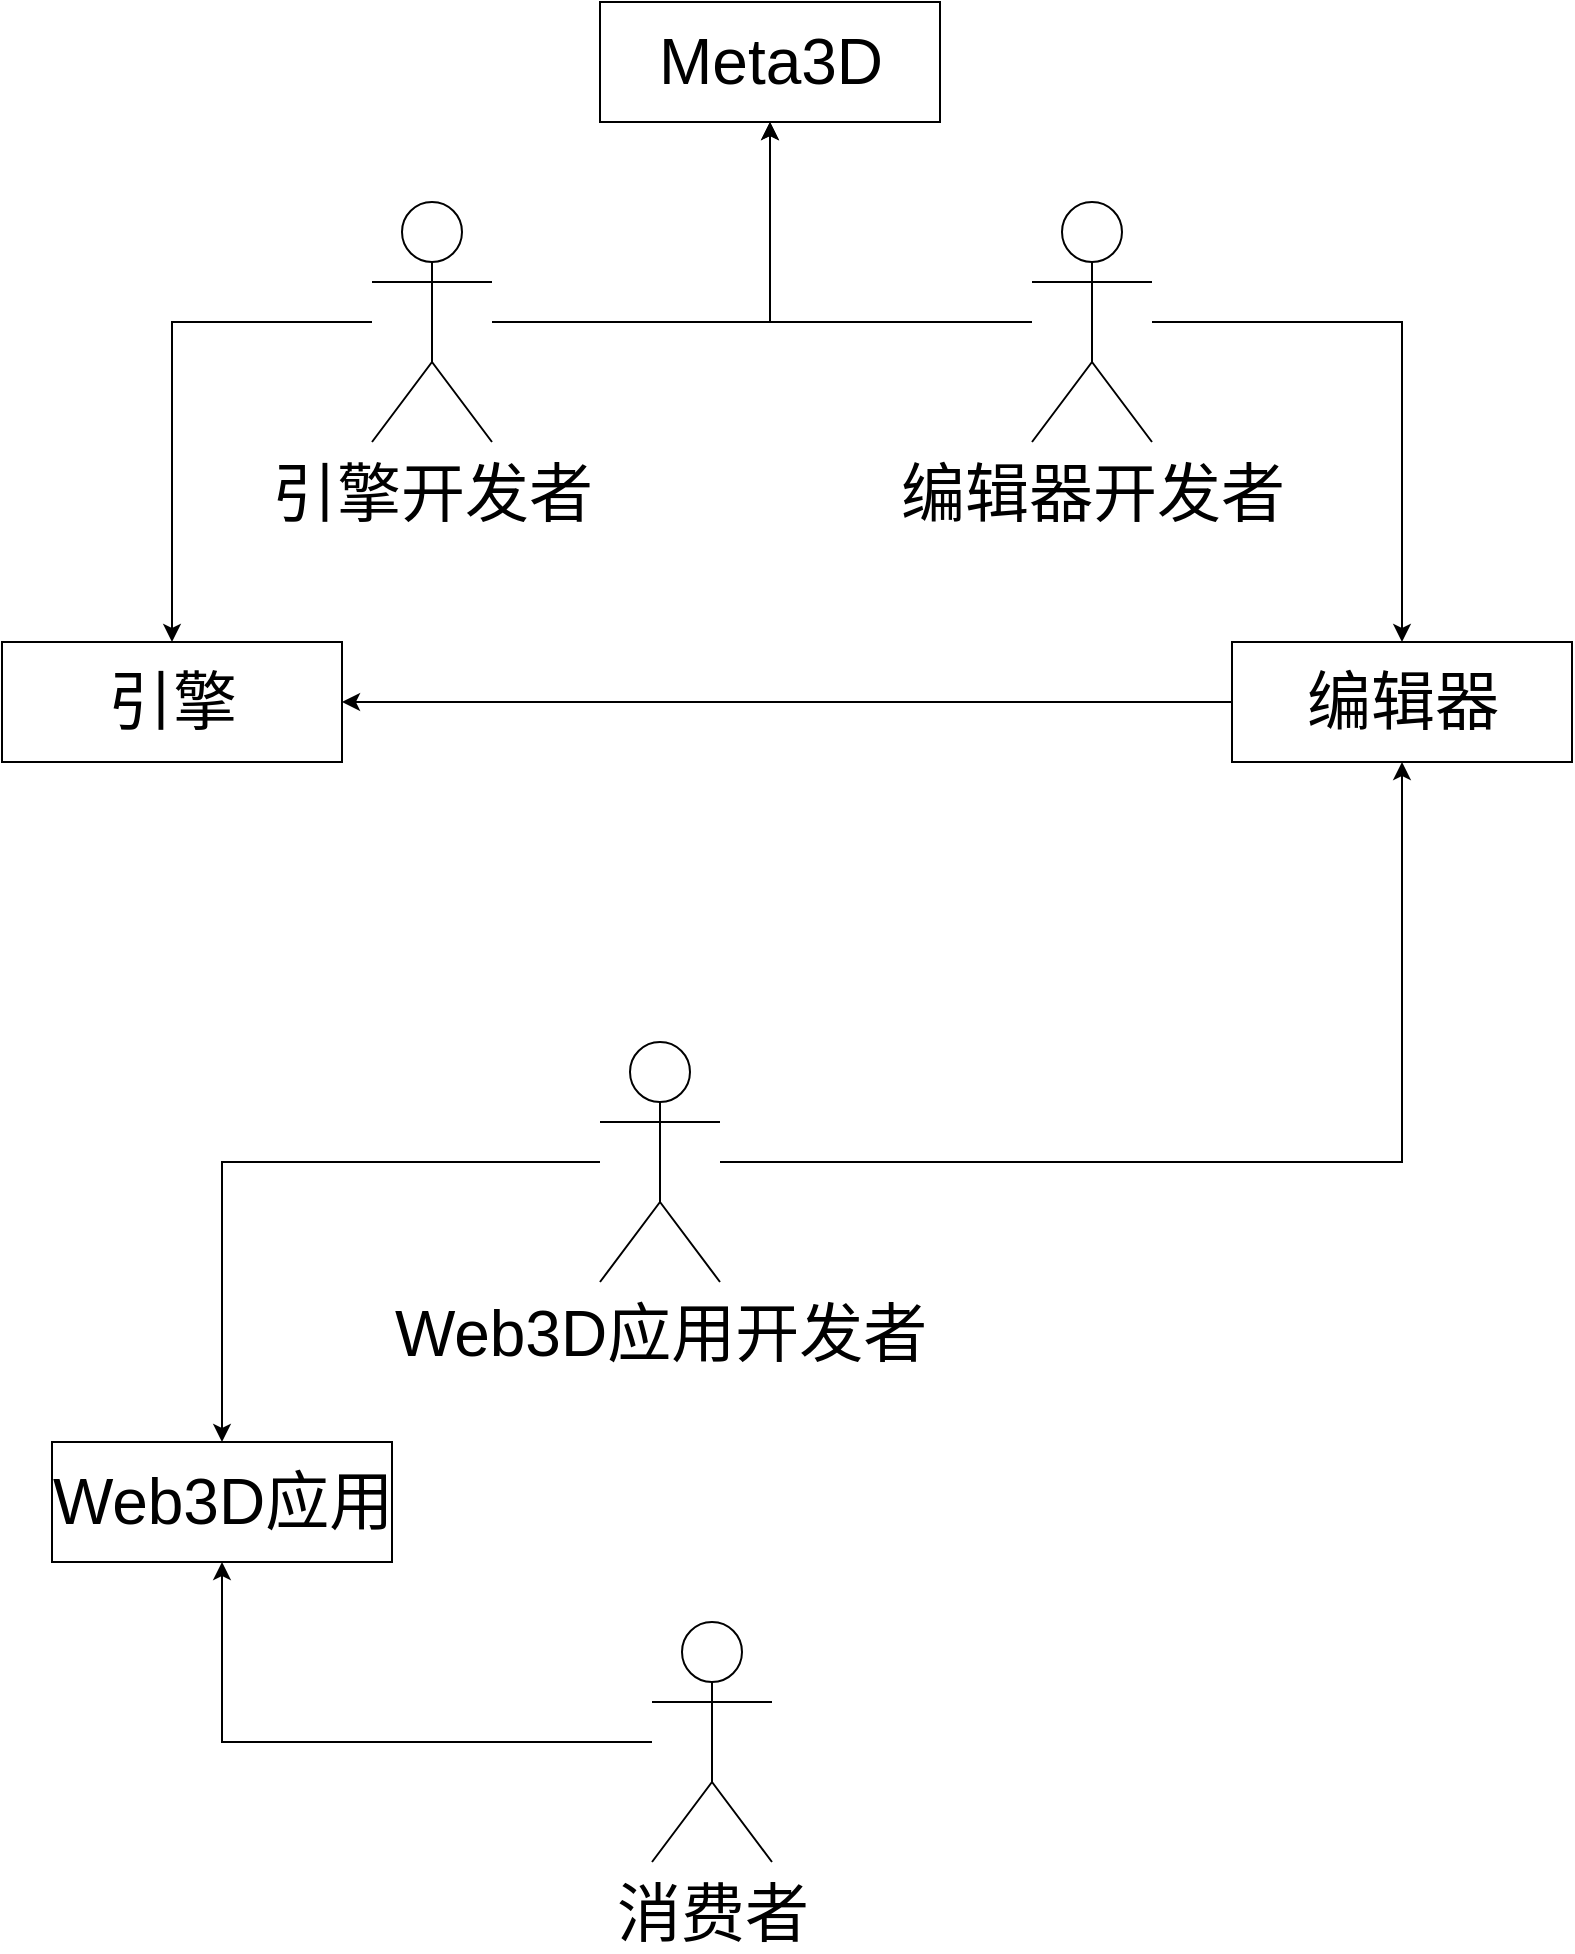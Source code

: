 <mxfile version="14.6.13" type="device"><diagram id="GBPrNzRIK4nsSgbSSzZY" name="第 1 页"><mxGraphModel dx="2719" dy="1344" grid="1" gridSize="10" guides="1" tooltips="1" connect="1" arrows="1" fold="1" page="1" pageScale="1" pageWidth="827" pageHeight="1169" math="0" shadow="0"><root><mxCell id="0"/><mxCell id="1" parent="0"/><mxCell id="bGFwEADUBbLhvcyyQFTA-10" style="edgeStyle=orthogonalEdgeStyle;rounded=0;orthogonalLoop=1;jettySize=auto;html=1;entryX=0.5;entryY=1;entryDx=0;entryDy=0;" edge="1" parent="1" source="bGFwEADUBbLhvcyyQFTA-1" target="bGFwEADUBbLhvcyyQFTA-2"><mxGeometry relative="1" as="geometry"/></mxCell><mxCell id="bGFwEADUBbLhvcyyQFTA-26" style="edgeStyle=orthogonalEdgeStyle;rounded=0;orthogonalLoop=1;jettySize=auto;html=1;entryX=0.5;entryY=0;entryDx=0;entryDy=0;" edge="1" parent="1" source="bGFwEADUBbLhvcyyQFTA-1" target="bGFwEADUBbLhvcyyQFTA-11"><mxGeometry relative="1" as="geometry"/></mxCell><mxCell id="bGFwEADUBbLhvcyyQFTA-1" value="引擎开发者" style="shape=umlActor;verticalLabelPosition=bottom;verticalAlign=top;html=1;outlineConnect=0;fontSize=32;" vertex="1" parent="1"><mxGeometry x="130" y="120" width="60" height="120" as="geometry"/></mxCell><mxCell id="bGFwEADUBbLhvcyyQFTA-2" value="Meta3D" style="html=1;fontSize=32;" vertex="1" parent="1"><mxGeometry x="244" y="20.0" width="170" height="60" as="geometry"/></mxCell><mxCell id="bGFwEADUBbLhvcyyQFTA-18" style="edgeStyle=orthogonalEdgeStyle;rounded=0;orthogonalLoop=1;jettySize=auto;html=1;entryX=0.5;entryY=1;entryDx=0;entryDy=0;" edge="1" parent="1" source="bGFwEADUBbLhvcyyQFTA-4" target="bGFwEADUBbLhvcyyQFTA-13"><mxGeometry relative="1" as="geometry"/></mxCell><mxCell id="bGFwEADUBbLhvcyyQFTA-21" style="edgeStyle=orthogonalEdgeStyle;rounded=0;orthogonalLoop=1;jettySize=auto;html=1;" edge="1" parent="1" source="bGFwEADUBbLhvcyyQFTA-4" target="bGFwEADUBbLhvcyyQFTA-19"><mxGeometry relative="1" as="geometry"/></mxCell><mxCell id="bGFwEADUBbLhvcyyQFTA-4" value="Web3D应用开发者" style="shape=umlActor;verticalLabelPosition=bottom;verticalAlign=top;html=1;outlineConnect=0;fontSize=32;" vertex="1" parent="1"><mxGeometry x="244.0" y="540" width="60" height="120" as="geometry"/></mxCell><mxCell id="bGFwEADUBbLhvcyyQFTA-20" style="edgeStyle=orthogonalEdgeStyle;rounded=0;orthogonalLoop=1;jettySize=auto;html=1;entryX=0.5;entryY=1;entryDx=0;entryDy=0;" edge="1" parent="1" source="bGFwEADUBbLhvcyyQFTA-5" target="bGFwEADUBbLhvcyyQFTA-19"><mxGeometry relative="1" as="geometry"/></mxCell><mxCell id="bGFwEADUBbLhvcyyQFTA-5" value="消费者" style="shape=umlActor;verticalLabelPosition=bottom;verticalAlign=top;html=1;outlineConnect=0;fontSize=32;" vertex="1" parent="1"><mxGeometry x="270.0" y="830" width="60" height="120" as="geometry"/></mxCell><mxCell id="bGFwEADUBbLhvcyyQFTA-11" value="引擎" style="html=1;fontSize=32;" vertex="1" parent="1"><mxGeometry x="-55" y="340.0" width="170" height="60" as="geometry"/></mxCell><mxCell id="bGFwEADUBbLhvcyyQFTA-14" style="edgeStyle=orthogonalEdgeStyle;rounded=0;orthogonalLoop=1;jettySize=auto;html=1;entryX=0.5;entryY=1;entryDx=0;entryDy=0;" edge="1" parent="1" source="bGFwEADUBbLhvcyyQFTA-12" target="bGFwEADUBbLhvcyyQFTA-2"><mxGeometry relative="1" as="geometry"/></mxCell><mxCell id="bGFwEADUBbLhvcyyQFTA-27" style="edgeStyle=orthogonalEdgeStyle;rounded=0;orthogonalLoop=1;jettySize=auto;html=1;" edge="1" parent="1" source="bGFwEADUBbLhvcyyQFTA-12" target="bGFwEADUBbLhvcyyQFTA-13"><mxGeometry relative="1" as="geometry"/></mxCell><mxCell id="bGFwEADUBbLhvcyyQFTA-12" value="编辑器开发者" style="shape=umlActor;verticalLabelPosition=bottom;verticalAlign=top;html=1;outlineConnect=0;fontSize=32;" vertex="1" parent="1"><mxGeometry x="460" y="120" width="60" height="120" as="geometry"/></mxCell><mxCell id="bGFwEADUBbLhvcyyQFTA-15" style="edgeStyle=orthogonalEdgeStyle;rounded=0;orthogonalLoop=1;jettySize=auto;html=1;" edge="1" parent="1" source="bGFwEADUBbLhvcyyQFTA-13" target="bGFwEADUBbLhvcyyQFTA-11"><mxGeometry relative="1" as="geometry"/></mxCell><mxCell id="bGFwEADUBbLhvcyyQFTA-13" value="编辑器" style="html=1;fontSize=32;" vertex="1" parent="1"><mxGeometry x="560" y="340.0" width="170" height="60" as="geometry"/></mxCell><mxCell id="bGFwEADUBbLhvcyyQFTA-19" value="Web3D应用" style="html=1;fontSize=32;" vertex="1" parent="1"><mxGeometry x="-30" y="740.0" width="170" height="60" as="geometry"/></mxCell></root></mxGraphModel></diagram></mxfile>